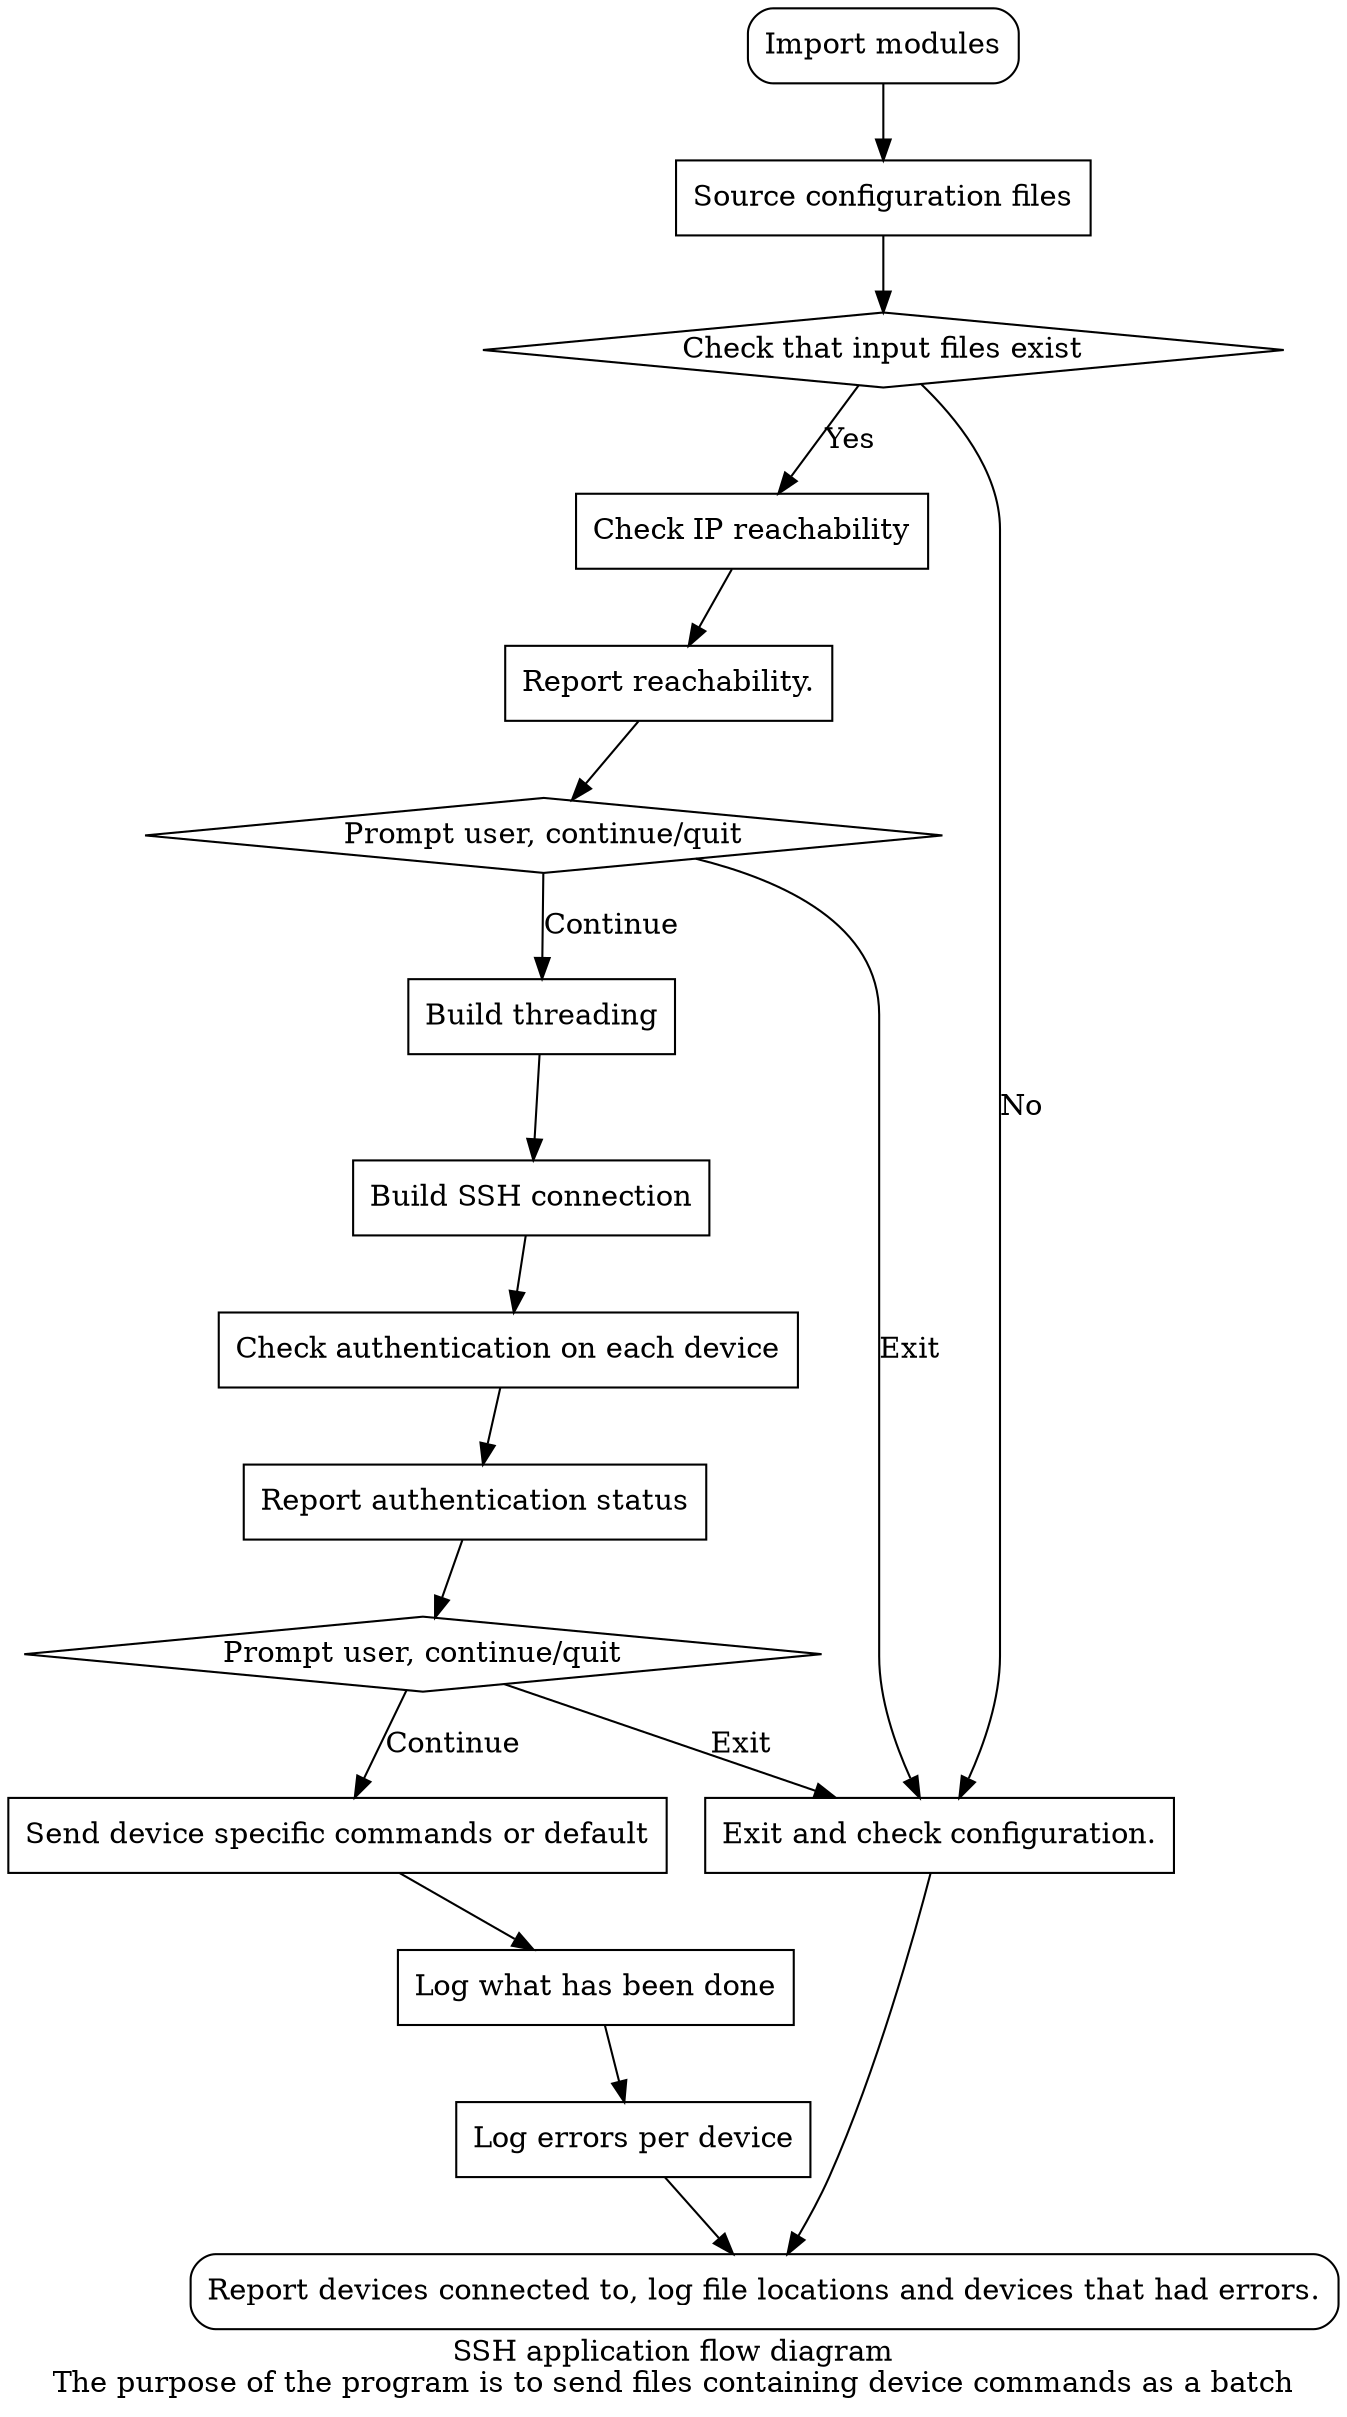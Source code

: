 digraph {
label = "SSH application flow diagram\nThe purpose of the program is to send files containing device commands as a batch"
import  [ shape = "box", style = "rounded" label = "Import modules" ];
source_files  [  shape = "box" label = "Source configuration files" ]
source_files_okay [ shape = "diamond" label = "Check that input files exist" ]
check_reachability  [ shape = "box" label = "Check IP reachability" ]
report_reachability [ shape = "box" label = "Report reachability." ]
ip_prompt_continue [ shape = "diamond" label = "Prompt user, continue/quit" ]
auth_prompt_continue [ shape = "diamond" label = "Prompt user, continue/quit" ]
build_threading [ shape = "box" label = "Build threading"]
ssh_connection  [ shape = "box" label = "Build SSH connection" ]
check_authentication  [ shape = "box" label = "Check authentication on each device" ]
authentication_report [ shape = "box" label = "Report authentication status" ]
send_device_commands  [ shape = "box" label = "Send device specific commands or default" ]
record_device_output [ shape = "box" label = "Log what has been done" ]
parse_device_command_error [ shape = "box" label = "Log errors per device" ]
job_report [ shape = "box", style = "rounded" label = "Report devices connected to, log file locations and devices that had errors." ]
exit [ shape = "box" label = "Exit and check configuration." ]




import -> source_files
source_files -> source_files_okay
source_files_okay -> check_reachability [ label = "Yes" ]
source_files_okay -> exit [ label = "No" ]
check_reachability -> report_reachability
report_reachability -> ip_prompt_continue
ip_prompt_continue -> build_threading [ label = "Continue" ]
ip_prompt_continue -> exit [ label = "Exit" ] 
build_threading -> ssh_connection
ssh_connection -> check_authentication
check_authentication -> authentication_report
authentication_report -> auth_prompt_continue
auth_prompt_continue -> send_device_commands [ label = "Continue" ]
auth_prompt_continue -> exit [ label = "Exit" ] 
send_device_commands -> record_device_output
record_device_output -> parse_device_command_error
parse_device_command_error -> job_report
exit -> job_report
}

